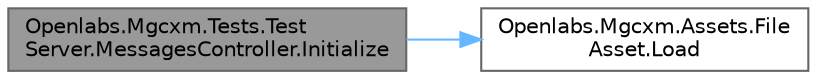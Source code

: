 digraph "Openlabs.Mgcxm.Tests.TestServer.MessagesController.Initialize"
{
 // LATEX_PDF_SIZE
  bgcolor="transparent";
  edge [fontname=Helvetica,fontsize=10,labelfontname=Helvetica,labelfontsize=10];
  node [fontname=Helvetica,fontsize=10,shape=box,height=0.2,width=0.4];
  rankdir="LR";
  Node1 [id="Node000001",label="Openlabs.Mgcxm.Tests.Test\lServer.MessagesController.Initialize",height=0.2,width=0.4,color="gray40", fillcolor="grey60", style="filled", fontcolor="black",tooltip=" "];
  Node1 -> Node2 [id="edge1_Node000001_Node000002",color="steelblue1",style="solid",tooltip=" "];
  Node2 [id="Node000002",label="Openlabs.Mgcxm.Assets.File\lAsset.Load",height=0.2,width=0.4,color="grey40", fillcolor="white", style="filled",URL="$class_openlabs_1_1_mgcxm_1_1_assets_1_1_file_asset.html#a14d73b3c257081f1fd0c396aef743d08",tooltip=" "];
}
